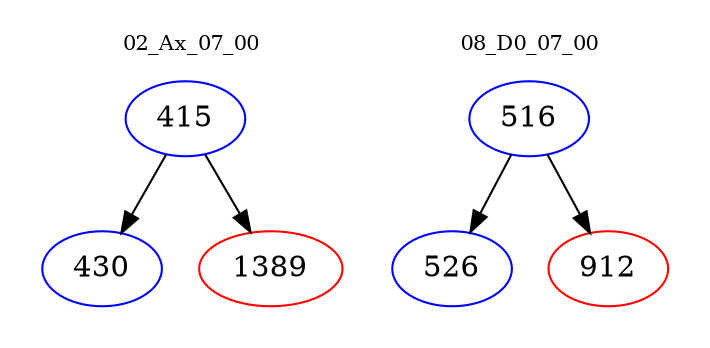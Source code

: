 digraph{
subgraph cluster_0 {
color = white
label = "02_Ax_07_00";
fontsize=10;
T0_415 [label="415", color="blue"]
T0_415 -> T0_430 [color="black"]
T0_430 [label="430", color="blue"]
T0_415 -> T0_1389 [color="black"]
T0_1389 [label="1389", color="red"]
}
subgraph cluster_1 {
color = white
label = "08_D0_07_00";
fontsize=10;
T1_516 [label="516", color="blue"]
T1_516 -> T1_526 [color="black"]
T1_526 [label="526", color="blue"]
T1_516 -> T1_912 [color="black"]
T1_912 [label="912", color="red"]
}
}
